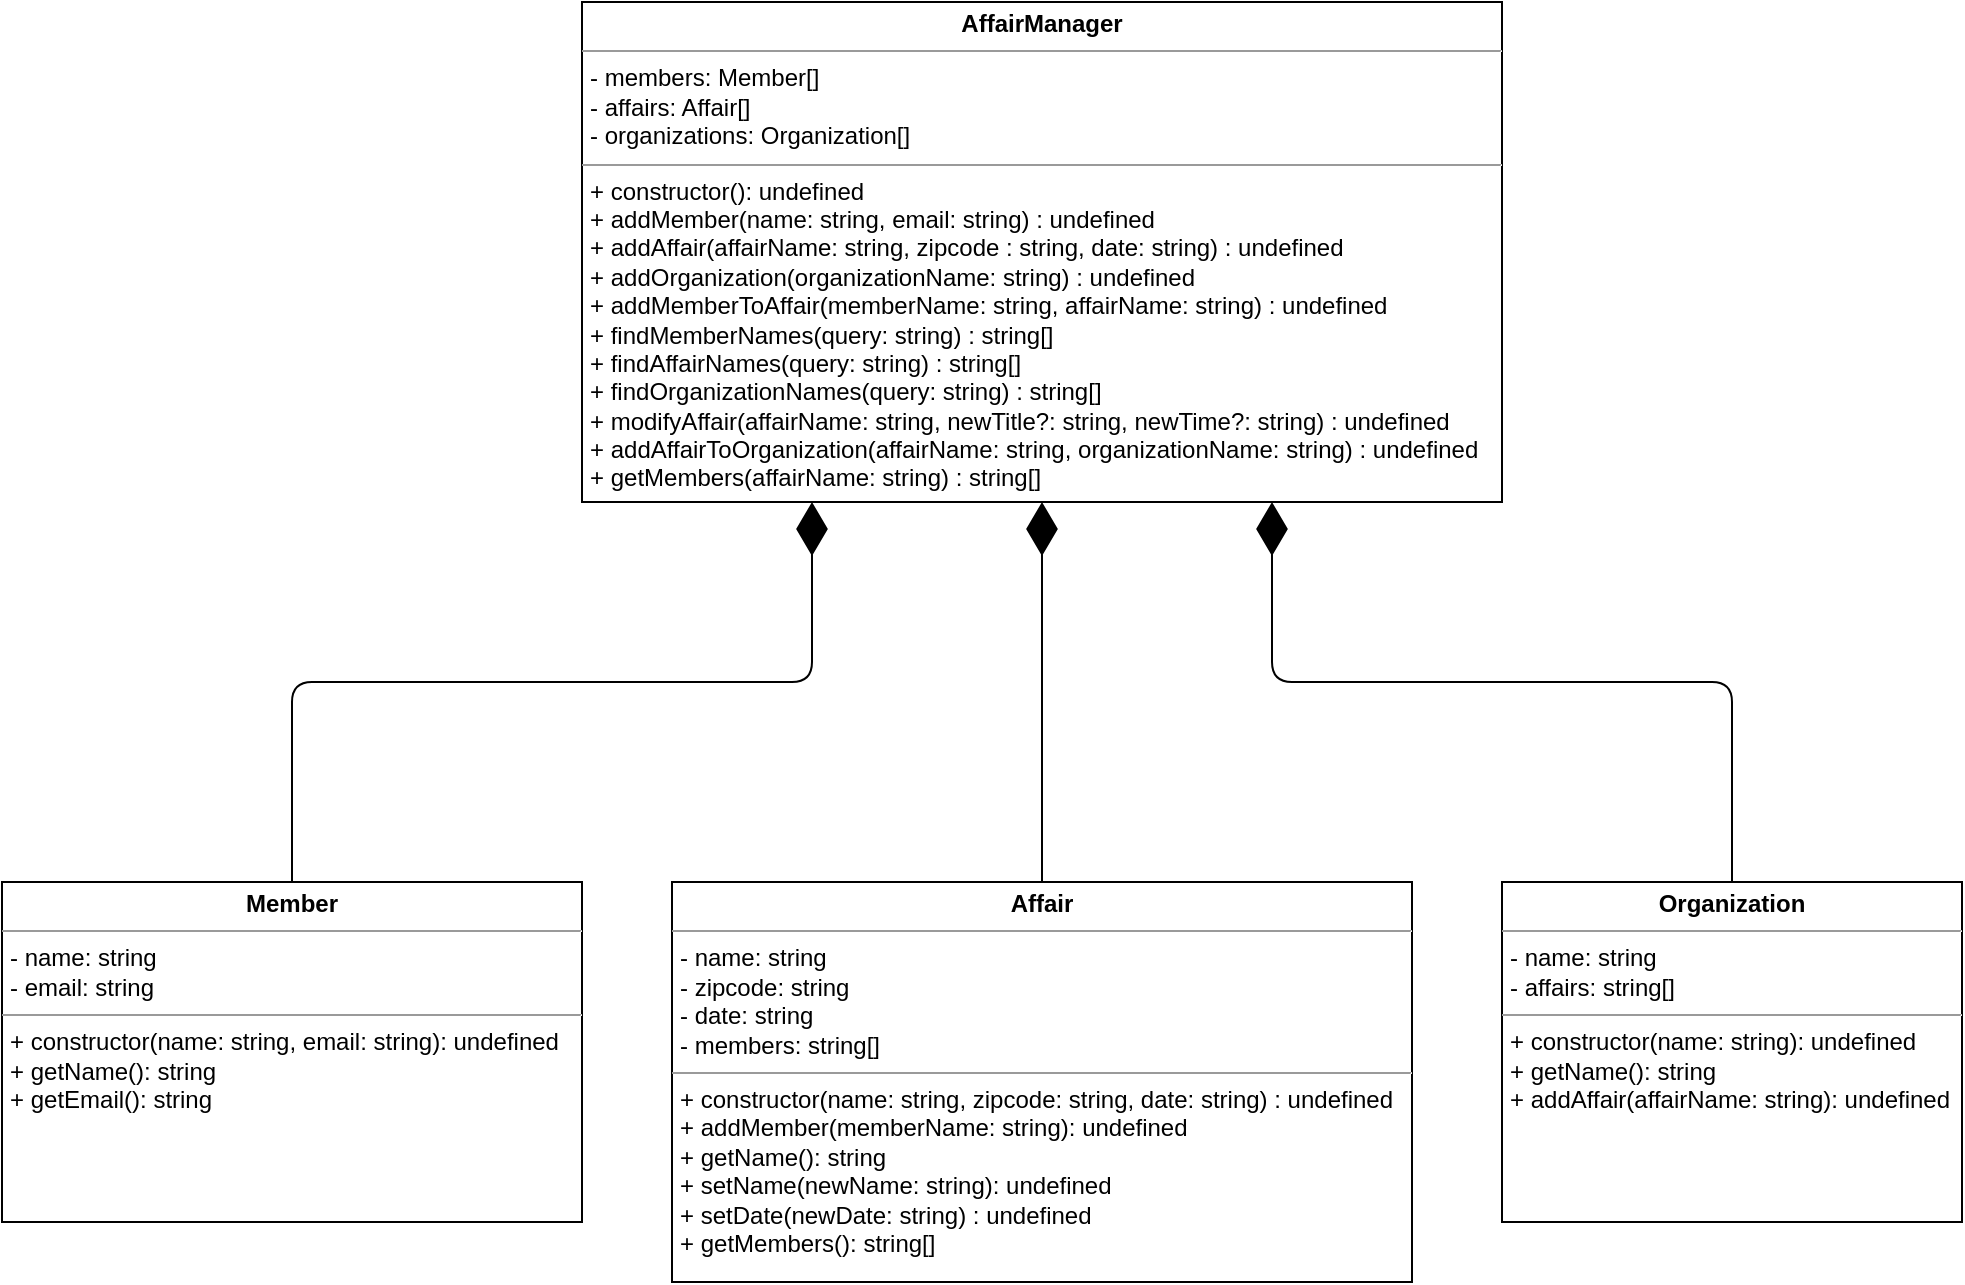 <mxfile version="15.3.0"><diagram id="OzOJPeP9w8xEcQV7B74r" name="Page-1"><mxGraphModel dx="1422" dy="810" grid="1" gridSize="10" guides="1" tooltips="1" connect="1" arrows="1" fold="1" page="1" pageScale="1" pageWidth="1100" pageHeight="850" math="0" shadow="0"><root><mxCell id="0"/><mxCell id="1" parent="0"/><mxCell id="_hi5mZckq2J2wwsXfhcQ-1" value="&lt;p style=&quot;margin: 0px ; margin-top: 4px ; text-align: center&quot;&gt;&lt;b&gt;AffairManager&lt;/b&gt;&lt;/p&gt;&lt;hr size=&quot;1&quot;&gt;&lt;p style=&quot;margin: 0px ; margin-left: 4px&quot;&gt;- members: Member[]&lt;/p&gt;&lt;p style=&quot;margin: 0px ; margin-left: 4px&quot;&gt;- affairs: Affair[]&lt;/p&gt;&lt;p style=&quot;margin: 0px ; margin-left: 4px&quot;&gt;- organizations: Organization[]&lt;/p&gt;&lt;hr size=&quot;1&quot;&gt;&lt;p style=&quot;margin: 0px ; margin-left: 4px&quot;&gt;+ constructor(): undefined&lt;/p&gt;&lt;p style=&quot;margin: 0px ; margin-left: 4px&quot;&gt;+ addMember(name: string, email: string) : undefined&lt;/p&gt;&lt;p style=&quot;margin: 0px ; margin-left: 4px&quot;&gt;+ addAffair(affairName: string, zipcode : string, date: string) : undefined&lt;/p&gt;&lt;p style=&quot;margin: 0px ; margin-left: 4px&quot;&gt;+ addOrganization(organizationName: string) : undefined&lt;/p&gt;&lt;p style=&quot;margin: 0px ; margin-left: 4px&quot;&gt;+ addMemberToAffair(memberName: string, affairName: string) : undefined&lt;/p&gt;&lt;p style=&quot;margin: 0px ; margin-left: 4px&quot;&gt;+ findMemberNames(query: string) : string[]&lt;/p&gt;&lt;p style=&quot;margin: 0px ; margin-left: 4px&quot;&gt;+ findAffairNames(query: string) : string[]&lt;/p&gt;&lt;p style=&quot;margin: 0px ; margin-left: 4px&quot;&gt;+ findOrganizationNames(query: string) : string[]&lt;/p&gt;&lt;p style=&quot;margin: 0px ; margin-left: 4px&quot;&gt;+ modifyAffair(affairName: string, newTitle?: string, newTime?: string) : undefined&lt;/p&gt;&lt;p style=&quot;margin: 0px ; margin-left: 4px&quot;&gt;+ addAffairToOrganization(affairName: string, organizationName: string) : undefined&lt;/p&gt;&lt;p style=&quot;margin: 0px ; margin-left: 4px&quot;&gt;+ getMembers(affairName: string) : string[]&lt;/p&gt;" style="verticalAlign=top;align=left;overflow=fill;fontSize=12;fontFamily=Helvetica;html=1;" vertex="1" parent="1"><mxGeometry x="320" y="40" width="460" height="250" as="geometry"/></mxCell><mxCell id="_hi5mZckq2J2wwsXfhcQ-2" value="&lt;p style=&quot;margin: 0px ; margin-top: 4px ; text-align: center&quot;&gt;&lt;b&gt;Member&lt;/b&gt;&lt;/p&gt;&lt;hr size=&quot;1&quot;&gt;&lt;p style=&quot;margin: 0px ; margin-left: 4px&quot;&gt;- name: string&lt;/p&gt;&lt;p style=&quot;margin: 0px ; margin-left: 4px&quot;&gt;- email: string&lt;/p&gt;&lt;hr size=&quot;1&quot;&gt;&lt;p style=&quot;margin: 0px ; margin-left: 4px&quot;&gt;+ constructor(name: string, email: string): undefined&lt;/p&gt;&lt;p style=&quot;margin: 0px ; margin-left: 4px&quot;&gt;+ getName(): string&lt;/p&gt;&lt;p style=&quot;margin: 0px ; margin-left: 4px&quot;&gt;+ getEmail(): string&lt;/p&gt;" style="verticalAlign=top;align=left;overflow=fill;fontSize=12;fontFamily=Helvetica;html=1;" vertex="1" parent="1"><mxGeometry x="30" y="480" width="290" height="170" as="geometry"/></mxCell><mxCell id="_hi5mZckq2J2wwsXfhcQ-3" value="&lt;p style=&quot;margin: 0px ; margin-top: 4px ; text-align: center&quot;&gt;&lt;b&gt;Affair&lt;/b&gt;&lt;/p&gt;&lt;hr size=&quot;1&quot;&gt;&lt;p style=&quot;margin: 0px ; margin-left: 4px&quot;&gt;- name: string&lt;/p&gt;&lt;p style=&quot;margin: 0px ; margin-left: 4px&quot;&gt;- zipcode: string&lt;/p&gt;&lt;p style=&quot;margin: 0px ; margin-left: 4px&quot;&gt;- date: string&lt;/p&gt;&lt;p style=&quot;margin: 0px ; margin-left: 4px&quot;&gt;- members: string[]&lt;/p&gt;&lt;hr size=&quot;1&quot;&gt;&lt;p style=&quot;margin: 0px ; margin-left: 4px&quot;&gt;+ constructor(name: string, zipcode: string, date: string) : undefined&lt;/p&gt;&lt;p style=&quot;margin: 0px ; margin-left: 4px&quot;&gt;+ addMember(memberName: string): undefined&lt;/p&gt;&lt;p style=&quot;margin: 0px ; margin-left: 4px&quot;&gt;+ getName(): string&lt;/p&gt;&lt;p style=&quot;margin: 0px ; margin-left: 4px&quot;&gt;+ setName(newName: string): undefined&lt;/p&gt;&lt;p style=&quot;margin: 0px ; margin-left: 4px&quot;&gt;+ setDate(newDate: string) : undefined&lt;/p&gt;&lt;p style=&quot;margin: 0px ; margin-left: 4px&quot;&gt;+ getMembers(): string[]&lt;/p&gt;" style="verticalAlign=top;align=left;overflow=fill;fontSize=12;fontFamily=Helvetica;html=1;" vertex="1" parent="1"><mxGeometry x="365" y="480" width="370" height="200" as="geometry"/></mxCell><mxCell id="_hi5mZckq2J2wwsXfhcQ-4" value="&lt;p style=&quot;margin: 0px ; margin-top: 4px ; text-align: center&quot;&gt;&lt;b&gt;Organization&lt;/b&gt;&lt;/p&gt;&lt;hr size=&quot;1&quot;&gt;&lt;p style=&quot;margin: 0px ; margin-left: 4px&quot;&gt;- name: string&lt;/p&gt;&lt;p style=&quot;margin: 0px ; margin-left: 4px&quot;&gt;- affairs: string[]&lt;/p&gt;&lt;hr size=&quot;1&quot;&gt;&lt;p style=&quot;margin: 0px ; margin-left: 4px&quot;&gt;+ constructor(name: string): undefined&lt;/p&gt;&lt;p style=&quot;margin: 0px ; margin-left: 4px&quot;&gt;+ getName(): string&lt;/p&gt;&lt;p style=&quot;margin: 0px ; margin-left: 4px&quot;&gt;+ addAffair(affairName: string): undefined&lt;/p&gt;" style="verticalAlign=top;align=left;overflow=fill;fontSize=12;fontFamily=Helvetica;html=1;" vertex="1" parent="1"><mxGeometry x="780" y="480" width="230" height="170" as="geometry"/></mxCell><mxCell id="_hi5mZckq2J2wwsXfhcQ-5" value="" style="endArrow=diamondThin;endFill=1;endSize=24;html=1;exitX=0.5;exitY=0;exitDx=0;exitDy=0;entryX=0.25;entryY=1;entryDx=0;entryDy=0;" edge="1" parent="1" source="_hi5mZckq2J2wwsXfhcQ-2" target="_hi5mZckq2J2wwsXfhcQ-1"><mxGeometry width="160" relative="1" as="geometry"><mxPoint x="340" y="410" as="sourcePoint"/><mxPoint x="500" y="410" as="targetPoint"/><Array as="points"><mxPoint x="175" y="380"/><mxPoint x="435" y="380"/></Array></mxGeometry></mxCell><mxCell id="_hi5mZckq2J2wwsXfhcQ-6" value="" style="endArrow=diamondThin;endFill=1;endSize=24;html=1;exitX=0.5;exitY=0;exitDx=0;exitDy=0;entryX=0.5;entryY=1;entryDx=0;entryDy=0;" edge="1" parent="1" source="_hi5mZckq2J2wwsXfhcQ-3" target="_hi5mZckq2J2wwsXfhcQ-1"><mxGeometry width="160" relative="1" as="geometry"><mxPoint x="550" y="410" as="sourcePoint"/><mxPoint x="710" y="410" as="targetPoint"/></mxGeometry></mxCell><mxCell id="_hi5mZckq2J2wwsXfhcQ-7" value="" style="endArrow=diamondThin;endFill=1;endSize=24;html=1;exitX=0.5;exitY=0;exitDx=0;exitDy=0;entryX=0.75;entryY=1;entryDx=0;entryDy=0;" edge="1" parent="1" source="_hi5mZckq2J2wwsXfhcQ-4" target="_hi5mZckq2J2wwsXfhcQ-1"><mxGeometry width="160" relative="1" as="geometry"><mxPoint x="840" y="340" as="sourcePoint"/><mxPoint x="1000" y="340" as="targetPoint"/><Array as="points"><mxPoint x="895" y="380"/><mxPoint x="665" y="380"/></Array></mxGeometry></mxCell></root></mxGraphModel></diagram></mxfile>